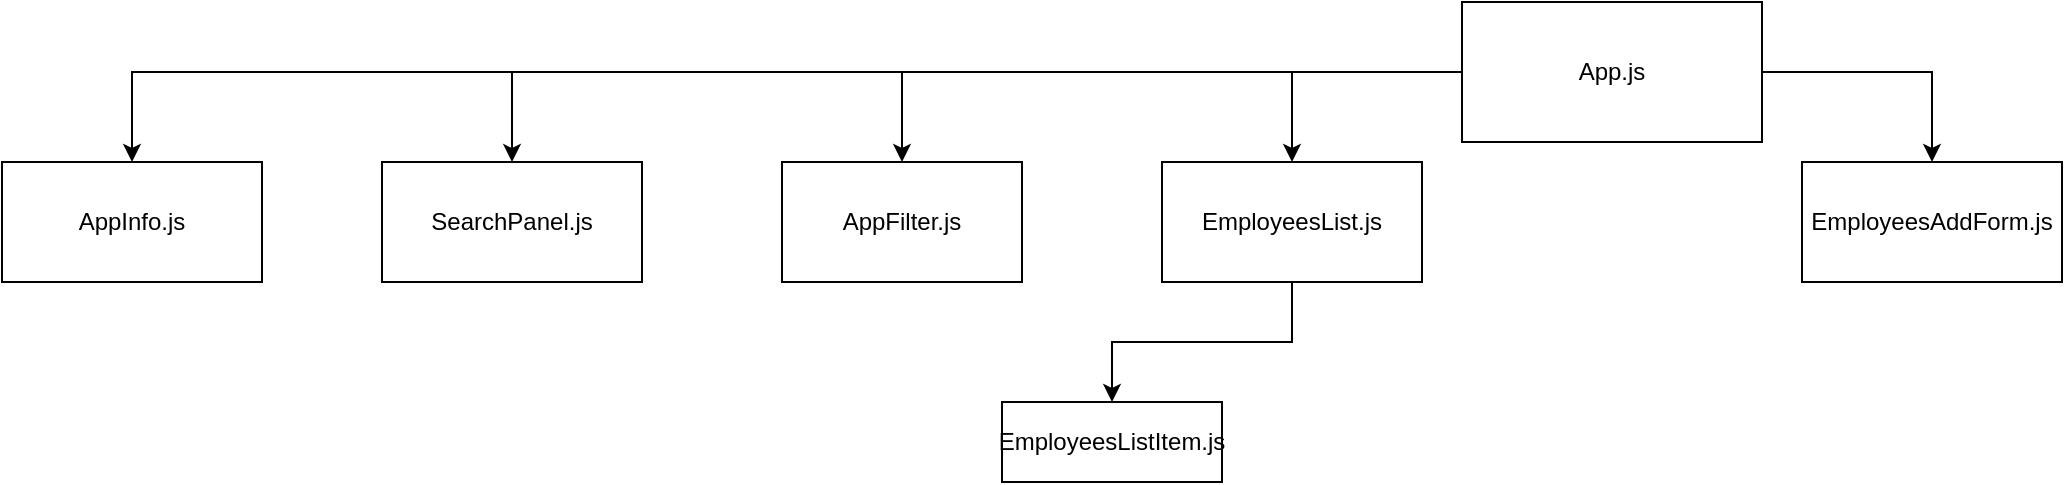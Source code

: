 <mxfile version="15.8.8" type="device"><diagram id="En5AJnCiPBPrCrJYaI17" name="Page-1"><mxGraphModel dx="4012" dy="934" grid="1" gridSize="10" guides="1" tooltips="1" connect="1" arrows="1" fold="1" page="1" pageScale="1" pageWidth="2339" pageHeight="3300" math="0" shadow="0"><root><mxCell id="0"/><mxCell id="1" parent="0"/><mxCell id="xiiYabEB3kuDZhRxi9mi-19" style="edgeStyle=orthogonalEdgeStyle;rounded=0;orthogonalLoop=1;jettySize=auto;html=1;entryX=0.5;entryY=0;entryDx=0;entryDy=0;fontSize=12;" parent="1" source="xiiYabEB3kuDZhRxi9mi-1" target="xiiYabEB3kuDZhRxi9mi-3" edge="1"><mxGeometry relative="1" as="geometry"/></mxCell><mxCell id="xiiYabEB3kuDZhRxi9mi-20" style="edgeStyle=orthogonalEdgeStyle;rounded=0;orthogonalLoop=1;jettySize=auto;html=1;entryX=0.5;entryY=0;entryDx=0;entryDy=0;fontSize=12;" parent="1" source="xiiYabEB3kuDZhRxi9mi-1" target="xiiYabEB3kuDZhRxi9mi-5" edge="1"><mxGeometry relative="1" as="geometry"/></mxCell><mxCell id="xiiYabEB3kuDZhRxi9mi-21" style="edgeStyle=orthogonalEdgeStyle;rounded=0;orthogonalLoop=1;jettySize=auto;html=1;entryX=0.5;entryY=0;entryDx=0;entryDy=0;fontSize=12;" parent="1" source="xiiYabEB3kuDZhRxi9mi-1" target="xiiYabEB3kuDZhRxi9mi-7" edge="1"><mxGeometry relative="1" as="geometry"/></mxCell><mxCell id="xiiYabEB3kuDZhRxi9mi-22" style="edgeStyle=orthogonalEdgeStyle;rounded=0;orthogonalLoop=1;jettySize=auto;html=1;fontSize=12;" parent="1" source="xiiYabEB3kuDZhRxi9mi-1" target="xiiYabEB3kuDZhRxi9mi-9" edge="1"><mxGeometry relative="1" as="geometry"/></mxCell><mxCell id="xiiYabEB3kuDZhRxi9mi-23" style="edgeStyle=orthogonalEdgeStyle;rounded=0;orthogonalLoop=1;jettySize=auto;html=1;fontSize=12;" parent="1" source="xiiYabEB3kuDZhRxi9mi-1" target="xiiYabEB3kuDZhRxi9mi-13" edge="1"><mxGeometry relative="1" as="geometry"/></mxCell><mxCell id="xiiYabEB3kuDZhRxi9mi-1" value="App.js" style="rounded=0;whiteSpace=wrap;html=1;" parent="1" vertex="1"><mxGeometry x="690" y="50" width="150" height="70" as="geometry"/></mxCell><mxCell id="xiiYabEB3kuDZhRxi9mi-3" value="AppInfo.js" style="rounded=0;whiteSpace=wrap;html=1;" parent="1" vertex="1"><mxGeometry x="-40" y="130" width="130" height="60" as="geometry"/></mxCell><mxCell id="xiiYabEB3kuDZhRxi9mi-5" value="SearchPanel.js" style="rounded=0;whiteSpace=wrap;html=1;" parent="1" vertex="1"><mxGeometry x="150" y="130" width="130" height="60" as="geometry"/></mxCell><mxCell id="xiiYabEB3kuDZhRxi9mi-7" value="AppFilter.js" style="rounded=0;whiteSpace=wrap;html=1;" parent="1" vertex="1"><mxGeometry x="350" y="130" width="120" height="60" as="geometry"/></mxCell><mxCell id="xiiYabEB3kuDZhRxi9mi-17" style="edgeStyle=orthogonalEdgeStyle;rounded=0;orthogonalLoop=1;jettySize=auto;html=1;entryX=0.5;entryY=0;entryDx=0;entryDy=0;fontSize=12;" parent="1" source="xiiYabEB3kuDZhRxi9mi-9" target="xiiYabEB3kuDZhRxi9mi-11" edge="1"><mxGeometry relative="1" as="geometry"/></mxCell><mxCell id="xiiYabEB3kuDZhRxi9mi-9" value="EmployeesList.js" style="rounded=0;whiteSpace=wrap;html=1;" parent="1" vertex="1"><mxGeometry x="540" y="130" width="130" height="60" as="geometry"/></mxCell><mxCell id="xiiYabEB3kuDZhRxi9mi-11" value="&lt;font style=&quot;font-size: 12px&quot;&gt;EmployeesListItem.js&lt;/font&gt;" style="rounded=0;whiteSpace=wrap;html=1;" parent="1" vertex="1"><mxGeometry x="460" y="250" width="110" height="40" as="geometry"/></mxCell><mxCell id="xiiYabEB3kuDZhRxi9mi-13" value="EmployeesAddForm.js" style="rounded=0;whiteSpace=wrap;html=1;" parent="1" vertex="1"><mxGeometry x="860" y="130" width="130" height="60" as="geometry"/></mxCell></root></mxGraphModel></diagram></mxfile>